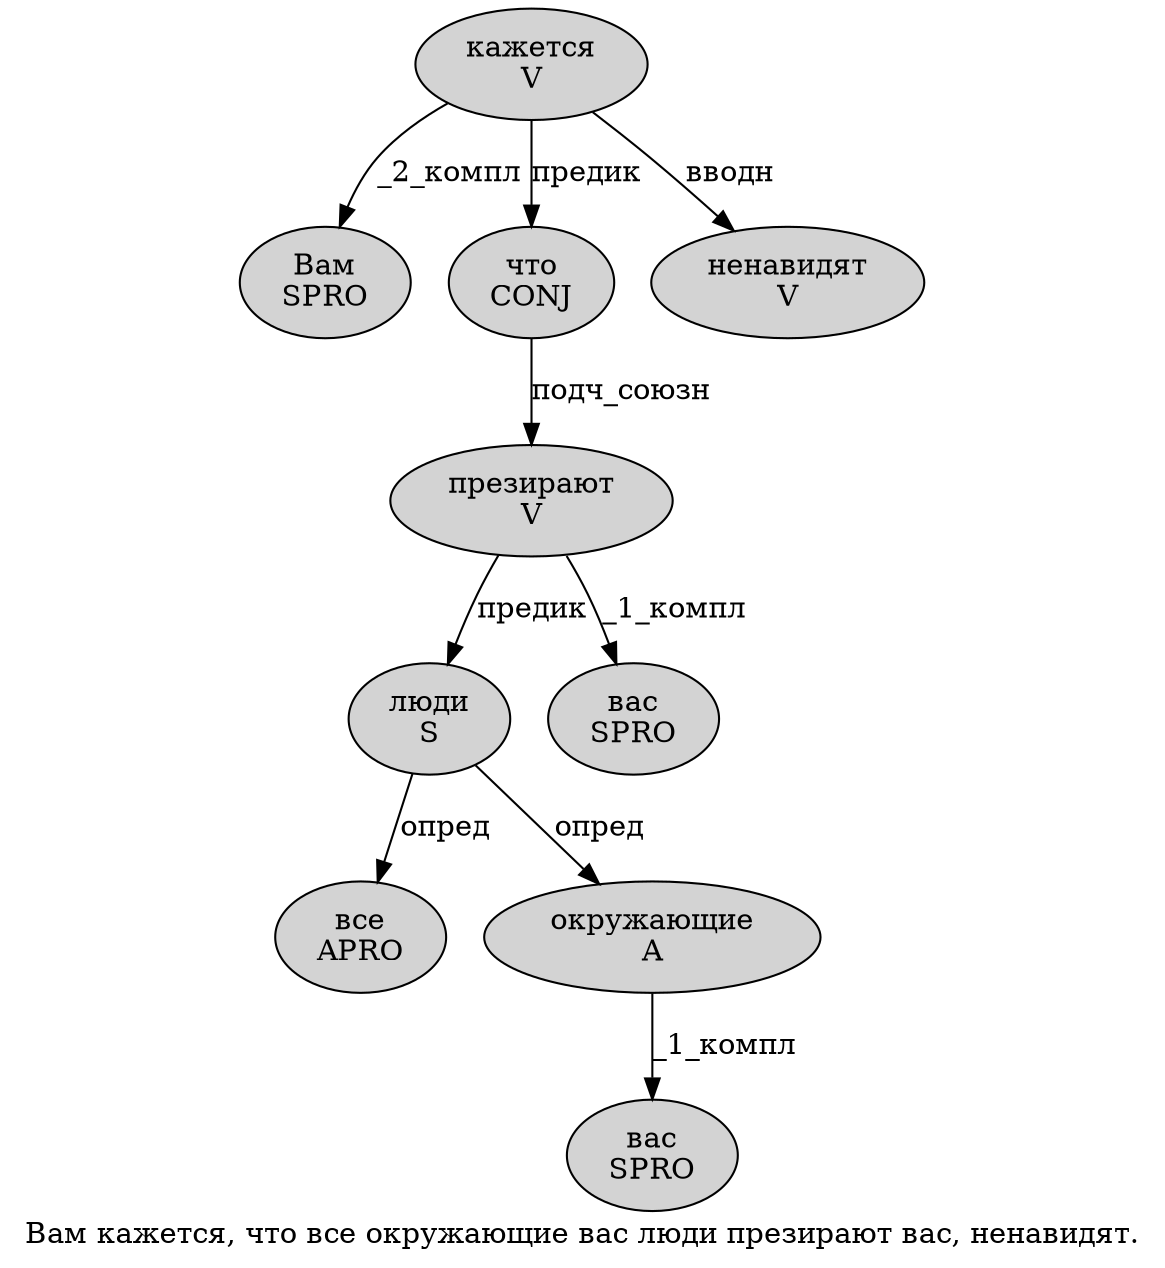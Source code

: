 digraph SENTENCE_1314 {
	graph [label="Вам кажется, что все окружающие вас люди презирают вас, ненавидят."]
	node [style=filled]
		0 [label="Вам
SPRO" color="" fillcolor=lightgray penwidth=1 shape=ellipse]
		1 [label="кажется
V" color="" fillcolor=lightgray penwidth=1 shape=ellipse]
		3 [label="что
CONJ" color="" fillcolor=lightgray penwidth=1 shape=ellipse]
		4 [label="все
APRO" color="" fillcolor=lightgray penwidth=1 shape=ellipse]
		5 [label="окружающие
A" color="" fillcolor=lightgray penwidth=1 shape=ellipse]
		6 [label="вас
SPRO" color="" fillcolor=lightgray penwidth=1 shape=ellipse]
		7 [label="люди
S" color="" fillcolor=lightgray penwidth=1 shape=ellipse]
		8 [label="презирают
V" color="" fillcolor=lightgray penwidth=1 shape=ellipse]
		9 [label="вас
SPRO" color="" fillcolor=lightgray penwidth=1 shape=ellipse]
		11 [label="ненавидят
V" color="" fillcolor=lightgray penwidth=1 shape=ellipse]
			8 -> 7 [label="предик"]
			8 -> 9 [label="_1_компл"]
			5 -> 6 [label="_1_компл"]
			3 -> 8 [label="подч_союзн"]
			1 -> 0 [label="_2_компл"]
			1 -> 3 [label="предик"]
			1 -> 11 [label="вводн"]
			7 -> 4 [label="опред"]
			7 -> 5 [label="опред"]
}